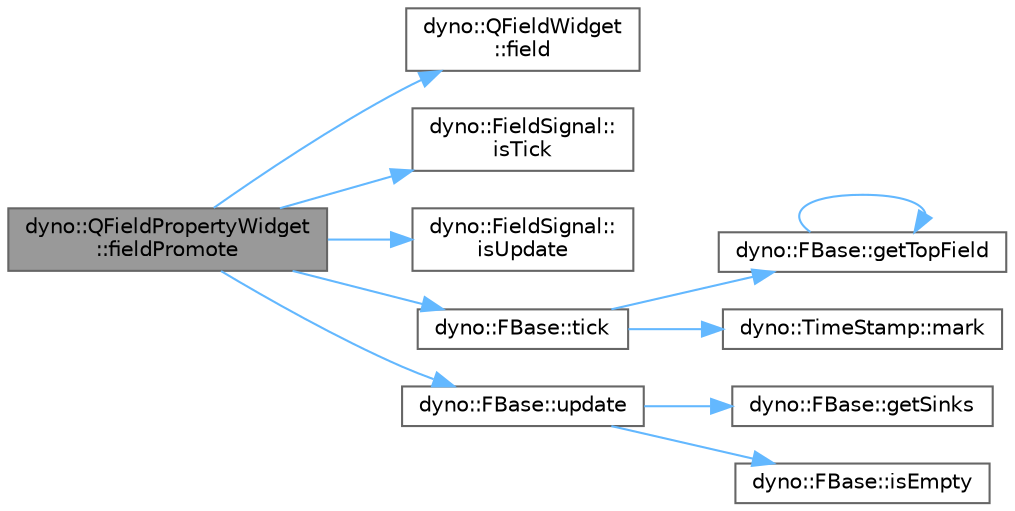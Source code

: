 digraph "dyno::QFieldPropertyWidget::fieldPromote"
{
 // LATEX_PDF_SIZE
  bgcolor="transparent";
  edge [fontname=Helvetica,fontsize=10,labelfontname=Helvetica,labelfontsize=10];
  node [fontname=Helvetica,fontsize=10,shape=box,height=0.2,width=0.4];
  rankdir="LR";
  Node1 [id="Node000001",label="dyno::QFieldPropertyWidget\l::fieldPromote",height=0.2,width=0.4,color="gray40", fillcolor="grey60", style="filled", fontcolor="black",tooltip=" "];
  Node1 -> Node2 [id="edge1_Node000001_Node000002",color="steelblue1",style="solid",tooltip=" "];
  Node2 [id="Node000002",label="dyno::QFieldWidget\l::field",height=0.2,width=0.4,color="grey40", fillcolor="white", style="filled",URL="$classdyno_1_1_q_field_widget.html#a782d02aac0902a3ac4813a19e9952499",tooltip=" "];
  Node1 -> Node3 [id="edge2_Node000001_Node000003",color="steelblue1",style="solid",tooltip=" "];
  Node3 [id="Node000003",label="dyno::FieldSignal::\lisTick",height=0.2,width=0.4,color="grey40", fillcolor="white", style="filled",URL="$classdyno_1_1_field_signal.html#a7bce971394e4449f0c956e26810dc965",tooltip=" "];
  Node1 -> Node4 [id="edge3_Node000001_Node000004",color="steelblue1",style="solid",tooltip=" "];
  Node4 [id="Node000004",label="dyno::FieldSignal::\lisUpdate",height=0.2,width=0.4,color="grey40", fillcolor="white", style="filled",URL="$classdyno_1_1_field_signal.html#a6624fc16f9155c75026845da462971f9",tooltip=" "];
  Node1 -> Node5 [id="edge4_Node000001_Node000005",color="steelblue1",style="solid",tooltip=" "];
  Node5 [id="Node000005",label="dyno::FBase::tick",height=0.2,width=0.4,color="grey40", fillcolor="white", style="filled",URL="$classdyno_1_1_f_base.html#a14f426738aede3cc8c12e9a1a2d3762b",tooltip=" "];
  Node5 -> Node6 [id="edge5_Node000005_Node000006",color="steelblue1",style="solid",tooltip=" "];
  Node6 [id="Node000006",label="dyno::FBase::getTopField",height=0.2,width=0.4,color="grey40", fillcolor="white", style="filled",URL="$classdyno_1_1_f_base.html#a2019aff22a4a3a85a1fbc1ef5e03d143",tooltip=" "];
  Node6 -> Node6 [id="edge6_Node000006_Node000006",color="steelblue1",style="solid",tooltip=" "];
  Node5 -> Node7 [id="edge7_Node000005_Node000007",color="steelblue1",style="solid",tooltip=" "];
  Node7 [id="Node000007",label="dyno::TimeStamp::mark",height=0.2,width=0.4,color="grey40", fillcolor="white", style="filled",URL="$classdyno_1_1_time_stamp.html#a15e2c4ae9cfc2ad880bfc28d129d6226",tooltip=" "];
  Node1 -> Node8 [id="edge8_Node000001_Node000008",color="steelblue1",style="solid",tooltip=" "];
  Node8 [id="Node000008",label="dyno::FBase::update",height=0.2,width=0.4,color="grey40", fillcolor="white", style="filled",URL="$classdyno_1_1_f_base.html#ae0e14308899fb0ef61af01ee1dceed2c",tooltip=" "];
  Node8 -> Node9 [id="edge9_Node000008_Node000009",color="steelblue1",style="solid",tooltip=" "];
  Node9 [id="Node000009",label="dyno::FBase::getSinks",height=0.2,width=0.4,color="grey40", fillcolor="white", style="filled",URL="$classdyno_1_1_f_base.html#a6cf501ab604fdc71db6a7a746455d888",tooltip=" "];
  Node8 -> Node10 [id="edge10_Node000008_Node000010",color="steelblue1",style="solid",tooltip=" "];
  Node10 [id="Node000010",label="dyno::FBase::isEmpty",height=0.2,width=0.4,color="grey40", fillcolor="white", style="filled",URL="$classdyno_1_1_f_base.html#a78fdf0bf9fdd72fcf85110b17809e107",tooltip=" "];
}
